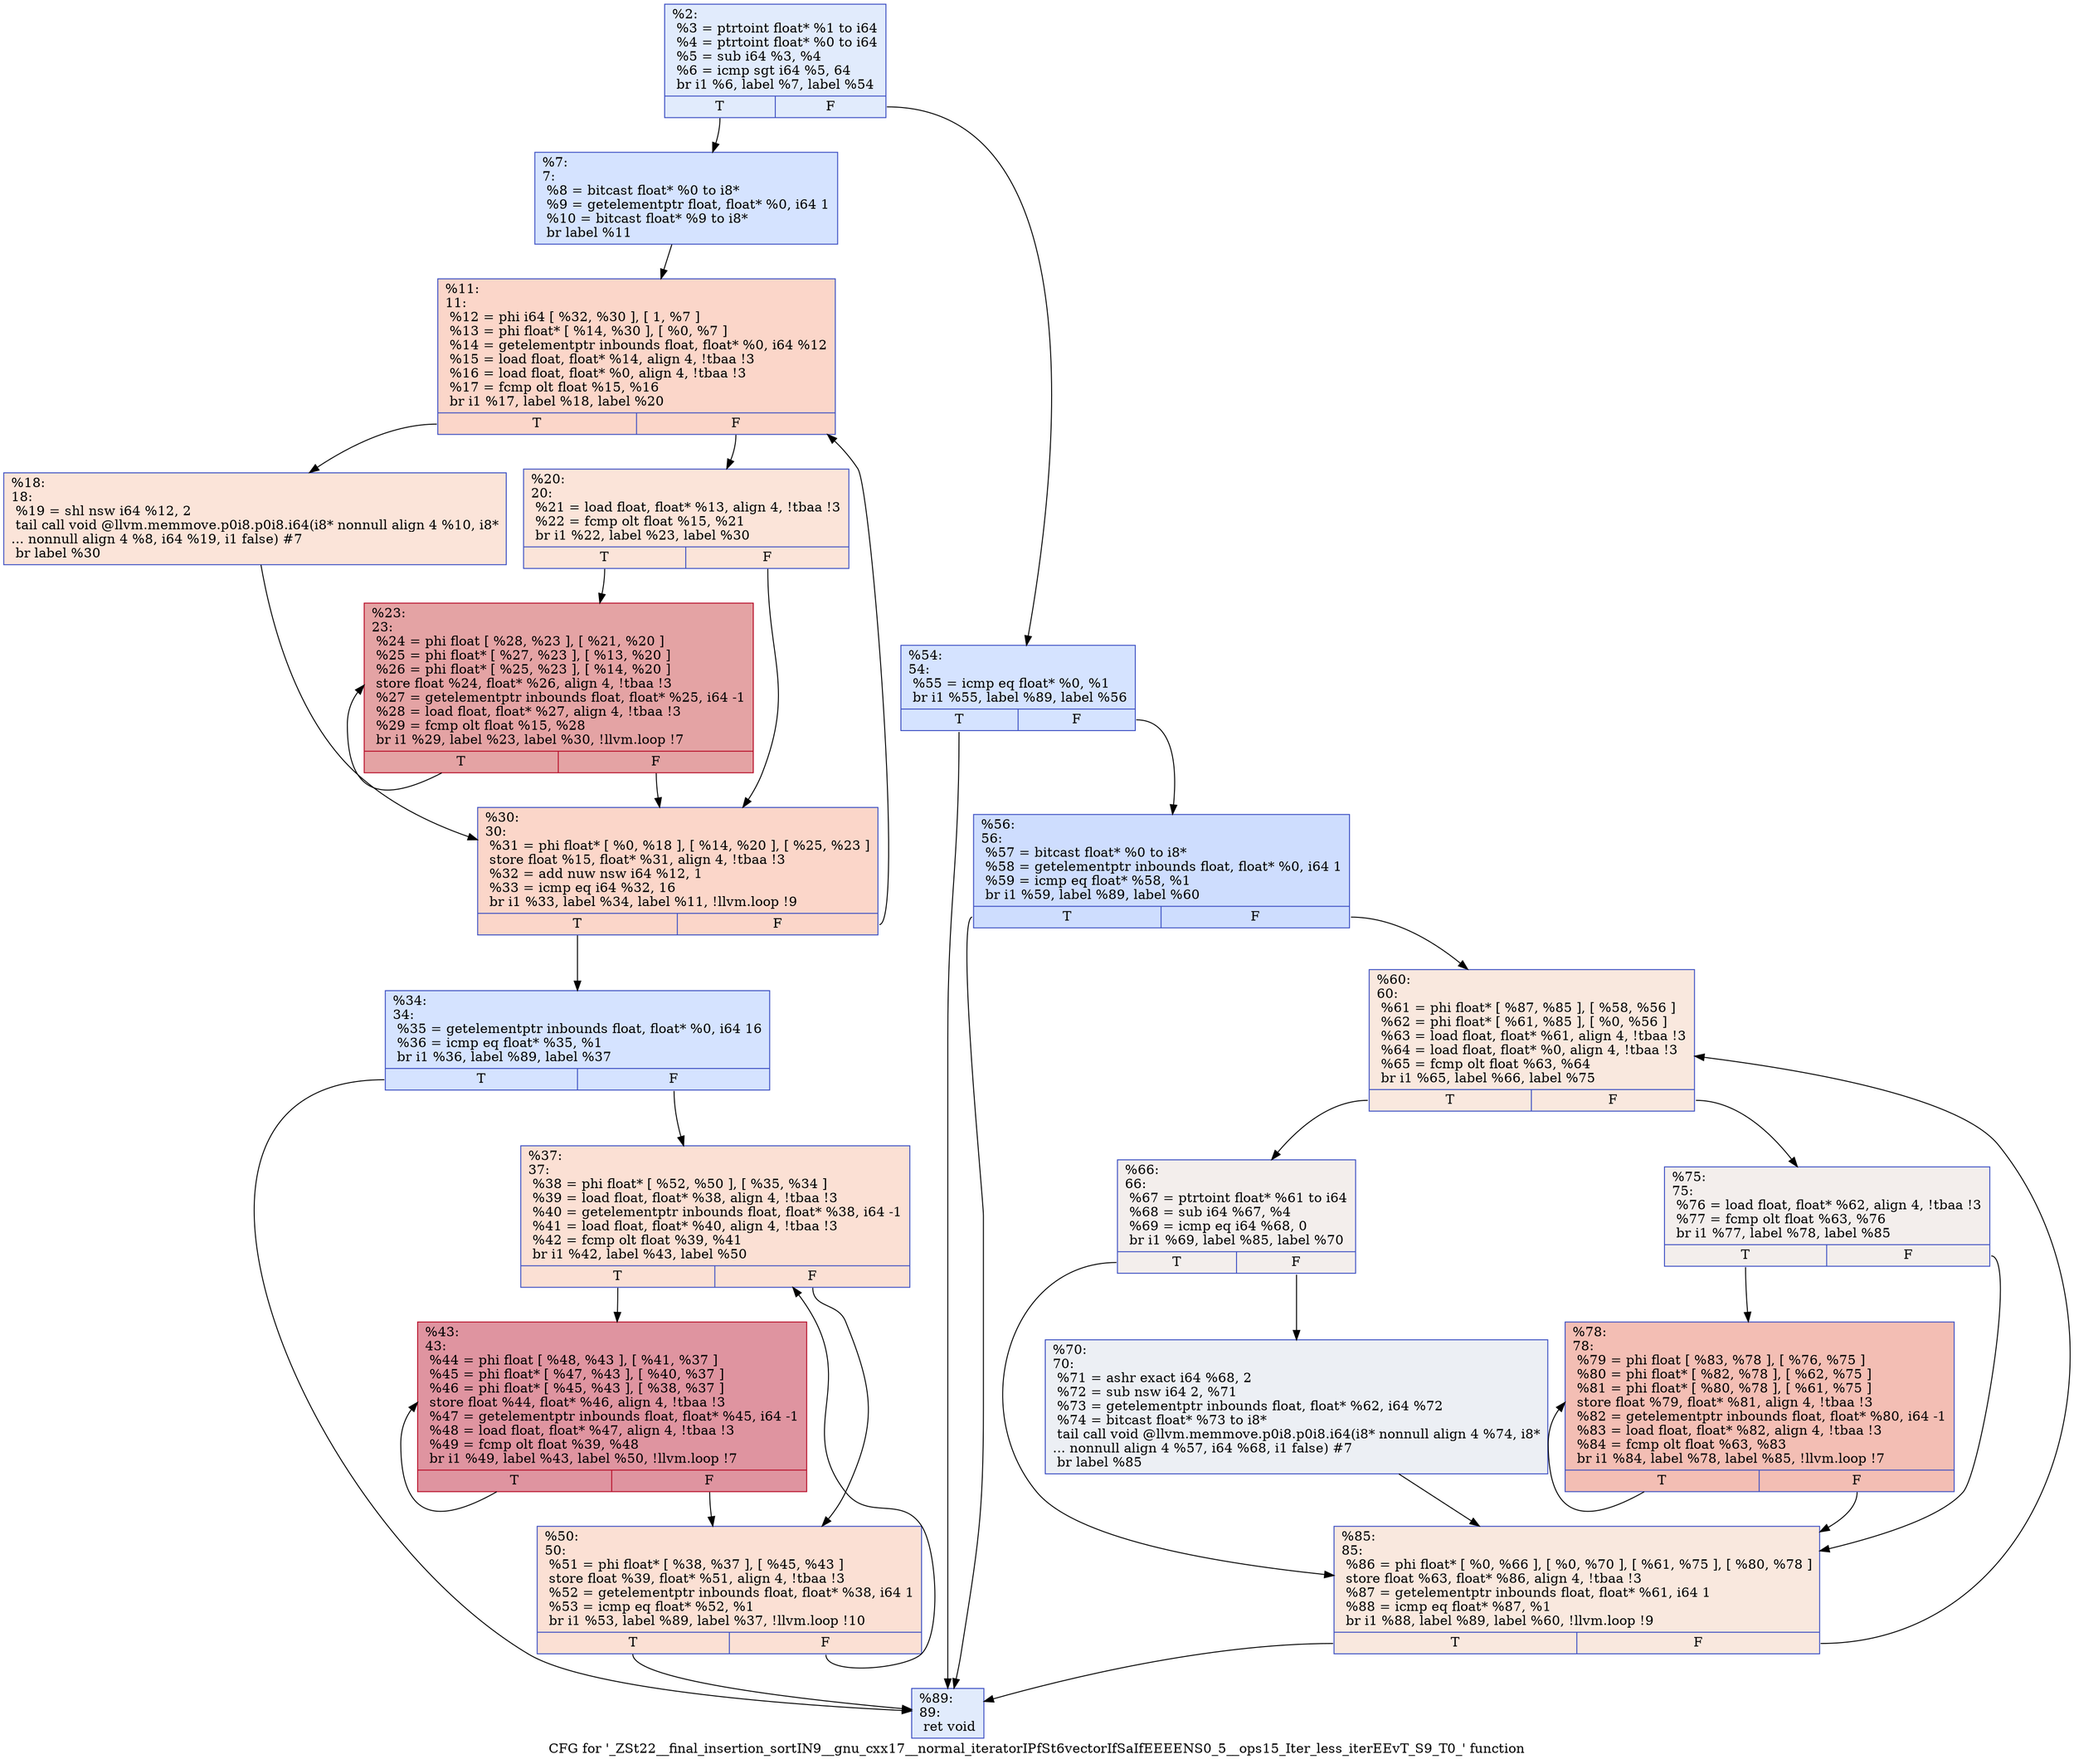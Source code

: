 digraph "CFG for '_ZSt22__final_insertion_sortIN9__gnu_cxx17__normal_iteratorIPfSt6vectorIfSaIfEEEENS0_5__ops15_Iter_less_iterEEvT_S9_T0_' function" {
	label="CFG for '_ZSt22__final_insertion_sortIN9__gnu_cxx17__normal_iteratorIPfSt6vectorIfSaIfEEEENS0_5__ops15_Iter_less_iterEEvT_S9_T0_' function";

	Node0x55a5561e33a0 [shape=record,color="#3d50c3ff", style=filled, fillcolor="#bbd1f870",label="{%2:\l  %3 = ptrtoint float* %1 to i64\l  %4 = ptrtoint float* %0 to i64\l  %5 = sub i64 %3, %4\l  %6 = icmp sgt i64 %5, 64\l  br i1 %6, label %7, label %54\l|{<s0>T|<s1>F}}"];
	Node0x55a5561e33a0:s0 -> Node0x55a5561e35b0;
	Node0x55a5561e33a0:s1 -> Node0x55a5561e3600;
	Node0x55a5561e35b0 [shape=record,color="#3d50c3ff", style=filled, fillcolor="#a1c0ff70",label="{%7:\l7:                                                \l  %8 = bitcast float* %0 to i8*\l  %9 = getelementptr float, float* %0, i64 1\l  %10 = bitcast float* %9 to i8*\l  br label %11\l}"];
	Node0x55a5561e35b0 -> Node0x55a5561e34d0;
	Node0x55a5561e34d0 [shape=record,color="#3d50c3ff", style=filled, fillcolor="#f6a38570",label="{%11:\l11:                                               \l  %12 = phi i64 [ %32, %30 ], [ 1, %7 ]\l  %13 = phi float* [ %14, %30 ], [ %0, %7 ]\l  %14 = getelementptr inbounds float, float* %0, i64 %12\l  %15 = load float, float* %14, align 4, !tbaa !3\l  %16 = load float, float* %0, align 4, !tbaa !3\l  %17 = fcmp olt float %15, %16\l  br i1 %17, label %18, label %20\l|{<s0>T|<s1>F}}"];
	Node0x55a5561e34d0:s0 -> Node0x55a5561e6ff0;
	Node0x55a5561e34d0:s1 -> Node0x55a5561e7040;
	Node0x55a5561e6ff0 [shape=record,color="#3d50c3ff", style=filled, fillcolor="#f5c1a970",label="{%18:\l18:                                               \l  %19 = shl nsw i64 %12, 2\l  tail call void @llvm.memmove.p0i8.p0i8.i64(i8* nonnull align 4 %10, i8*\l... nonnull align 4 %8, i64 %19, i1 false) #7\l  br label %30\l}"];
	Node0x55a5561e6ff0 -> Node0x55a5561e6c40;
	Node0x55a5561e7040 [shape=record,color="#3d50c3ff", style=filled, fillcolor="#f5c1a970",label="{%20:\l20:                                               \l  %21 = load float, float* %13, align 4, !tbaa !3\l  %22 = fcmp olt float %15, %21\l  br i1 %22, label %23, label %30\l|{<s0>T|<s1>F}}"];
	Node0x55a5561e7040:s0 -> Node0x55a5561e74d0;
	Node0x55a5561e7040:s1 -> Node0x55a5561e6c40;
	Node0x55a5561e74d0 [shape=record,color="#b70d28ff", style=filled, fillcolor="#c32e3170",label="{%23:\l23:                                               \l  %24 = phi float [ %28, %23 ], [ %21, %20 ]\l  %25 = phi float* [ %27, %23 ], [ %13, %20 ]\l  %26 = phi float* [ %25, %23 ], [ %14, %20 ]\l  store float %24, float* %26, align 4, !tbaa !3\l  %27 = getelementptr inbounds float, float* %25, i64 -1\l  %28 = load float, float* %27, align 4, !tbaa !3\l  %29 = fcmp olt float %15, %28\l  br i1 %29, label %23, label %30, !llvm.loop !7\l|{<s0>T|<s1>F}}"];
	Node0x55a5561e74d0:s0 -> Node0x55a5561e74d0;
	Node0x55a5561e74d0:s1 -> Node0x55a5561e6c40;
	Node0x55a5561e6c40 [shape=record,color="#3d50c3ff", style=filled, fillcolor="#f6a38570",label="{%30:\l30:                                               \l  %31 = phi float* [ %0, %18 ], [ %14, %20 ], [ %25, %23 ]\l  store float %15, float* %31, align 4, !tbaa !3\l  %32 = add nuw nsw i64 %12, 1\l  %33 = icmp eq i64 %32, 16\l  br i1 %33, label %34, label %11, !llvm.loop !9\l|{<s0>T|<s1>F}}"];
	Node0x55a5561e6c40:s0 -> Node0x55a5561e7cc0;
	Node0x55a5561e6c40:s1 -> Node0x55a5561e34d0;
	Node0x55a5561e7cc0 [shape=record,color="#3d50c3ff", style=filled, fillcolor="#a1c0ff70",label="{%34:\l34:                                               \l  %35 = getelementptr inbounds float, float* %0, i64 16\l  %36 = icmp eq float* %35, %1\l  br i1 %36, label %89, label %37\l|{<s0>T|<s1>F}}"];
	Node0x55a5561e7cc0:s0 -> Node0x55a5561e7f50;
	Node0x55a5561e7cc0:s1 -> Node0x55a5561e7fa0;
	Node0x55a5561e7fa0 [shape=record,color="#3d50c3ff", style=filled, fillcolor="#f7b99e70",label="{%37:\l37:                                               \l  %38 = phi float* [ %52, %50 ], [ %35, %34 ]\l  %39 = load float, float* %38, align 4, !tbaa !3\l  %40 = getelementptr inbounds float, float* %38, i64 -1\l  %41 = load float, float* %40, align 4, !tbaa !3\l  %42 = fcmp olt float %39, %41\l  br i1 %42, label %43, label %50\l|{<s0>T|<s1>F}}"];
	Node0x55a5561e7fa0:s0 -> Node0x55a5561e0050;
	Node0x55a5561e7fa0:s1 -> Node0x55a5561e80e0;
	Node0x55a5561e0050 [shape=record,color="#b70d28ff", style=filled, fillcolor="#b70d2870",label="{%43:\l43:                                               \l  %44 = phi float [ %48, %43 ], [ %41, %37 ]\l  %45 = phi float* [ %47, %43 ], [ %40, %37 ]\l  %46 = phi float* [ %45, %43 ], [ %38, %37 ]\l  store float %44, float* %46, align 4, !tbaa !3\l  %47 = getelementptr inbounds float, float* %45, i64 -1\l  %48 = load float, float* %47, align 4, !tbaa !3\l  %49 = fcmp olt float %39, %48\l  br i1 %49, label %43, label %50, !llvm.loop !7\l|{<s0>T|<s1>F}}"];
	Node0x55a5561e0050:s0 -> Node0x55a5561e0050;
	Node0x55a5561e0050:s1 -> Node0x55a5561e80e0;
	Node0x55a5561e80e0 [shape=record,color="#3d50c3ff", style=filled, fillcolor="#f7b99e70",label="{%50:\l50:                                               \l  %51 = phi float* [ %38, %37 ], [ %45, %43 ]\l  store float %39, float* %51, align 4, !tbaa !3\l  %52 = getelementptr inbounds float, float* %38, i64 1\l  %53 = icmp eq float* %52, %1\l  br i1 %53, label %89, label %37, !llvm.loop !10\l|{<s0>T|<s1>F}}"];
	Node0x55a5561e80e0:s0 -> Node0x55a5561e7f50;
	Node0x55a5561e80e0:s1 -> Node0x55a5561e7fa0;
	Node0x55a5561e3600 [shape=record,color="#3d50c3ff", style=filled, fillcolor="#a1c0ff70",label="{%54:\l54:                                               \l  %55 = icmp eq float* %0, %1\l  br i1 %55, label %89, label %56\l|{<s0>T|<s1>F}}"];
	Node0x55a5561e3600:s0 -> Node0x55a5561e7f50;
	Node0x55a5561e3600:s1 -> Node0x55a5561e1120;
	Node0x55a5561e1120 [shape=record,color="#3d50c3ff", style=filled, fillcolor="#8fb1fe70",label="{%56:\l56:                                               \l  %57 = bitcast float* %0 to i8*\l  %58 = getelementptr inbounds float, float* %0, i64 1\l  %59 = icmp eq float* %58, %1\l  br i1 %59, label %89, label %60\l|{<s0>T|<s1>F}}"];
	Node0x55a5561e1120:s0 -> Node0x55a5561e7f50;
	Node0x55a5561e1120:s1 -> Node0x55a5561eabb0;
	Node0x55a5561eabb0 [shape=record,color="#3d50c3ff", style=filled, fillcolor="#f2cab570",label="{%60:\l60:                                               \l  %61 = phi float* [ %87, %85 ], [ %58, %56 ]\l  %62 = phi float* [ %61, %85 ], [ %0, %56 ]\l  %63 = load float, float* %61, align 4, !tbaa !3\l  %64 = load float, float* %0, align 4, !tbaa !3\l  %65 = fcmp olt float %63, %64\l  br i1 %65, label %66, label %75\l|{<s0>T|<s1>F}}"];
	Node0x55a5561eabb0:s0 -> Node0x55a5561eb3e0;
	Node0x55a5561eabb0:s1 -> Node0x55a5561eb430;
	Node0x55a5561eb3e0 [shape=record,color="#3d50c3ff", style=filled, fillcolor="#e3d9d370",label="{%66:\l66:                                               \l  %67 = ptrtoint float* %61 to i64\l  %68 = sub i64 %67, %4\l  %69 = icmp eq i64 %68, 0\l  br i1 %69, label %85, label %70\l|{<s0>T|<s1>F}}"];
	Node0x55a5561eb3e0:s0 -> Node0x55a5561eacb0;
	Node0x55a5561eb3e0:s1 -> Node0x55a5561eb700;
	Node0x55a5561eb700 [shape=record,color="#3d50c3ff", style=filled, fillcolor="#d4dbe670",label="{%70:\l70:                                               \l  %71 = ashr exact i64 %68, 2\l  %72 = sub nsw i64 2, %71\l  %73 = getelementptr inbounds float, float* %62, i64 %72\l  %74 = bitcast float* %73 to i8*\l  tail call void @llvm.memmove.p0i8.p0i8.i64(i8* nonnull align 4 %74, i8*\l... nonnull align 4 %57, i64 %68, i1 false) #7\l  br label %85\l}"];
	Node0x55a5561eb700 -> Node0x55a5561eacb0;
	Node0x55a5561eb430 [shape=record,color="#3d50c3ff", style=filled, fillcolor="#e3d9d370",label="{%75:\l75:                                               \l  %76 = load float, float* %62, align 4, !tbaa !3\l  %77 = fcmp olt float %63, %76\l  br i1 %77, label %78, label %85\l|{<s0>T|<s1>F}}"];
	Node0x55a5561eb430:s0 -> Node0x55a5561ebd50;
	Node0x55a5561eb430:s1 -> Node0x55a5561eacb0;
	Node0x55a5561ebd50 [shape=record,color="#3d50c3ff", style=filled, fillcolor="#e36c5570",label="{%78:\l78:                                               \l  %79 = phi float [ %83, %78 ], [ %76, %75 ]\l  %80 = phi float* [ %82, %78 ], [ %62, %75 ]\l  %81 = phi float* [ %80, %78 ], [ %61, %75 ]\l  store float %79, float* %81, align 4, !tbaa !3\l  %82 = getelementptr inbounds float, float* %80, i64 -1\l  %83 = load float, float* %82, align 4, !tbaa !3\l  %84 = fcmp olt float %63, %83\l  br i1 %84, label %78, label %85, !llvm.loop !7\l|{<s0>T|<s1>F}}"];
	Node0x55a5561ebd50:s0 -> Node0x55a5561ebd50;
	Node0x55a5561ebd50:s1 -> Node0x55a5561eacb0;
	Node0x55a5561eacb0 [shape=record,color="#3d50c3ff", style=filled, fillcolor="#f2cab570",label="{%85:\l85:                                               \l  %86 = phi float* [ %0, %66 ], [ %0, %70 ], [ %61, %75 ], [ %80, %78 ]\l  store float %63, float* %86, align 4, !tbaa !3\l  %87 = getelementptr inbounds float, float* %61, i64 1\l  %88 = icmp eq float* %87, %1\l  br i1 %88, label %89, label %60, !llvm.loop !9\l|{<s0>T|<s1>F}}"];
	Node0x55a5561eacb0:s0 -> Node0x55a5561e7f50;
	Node0x55a5561eacb0:s1 -> Node0x55a5561eabb0;
	Node0x55a5561e7f50 [shape=record,color="#3d50c3ff", style=filled, fillcolor="#bbd1f870",label="{%89:\l89:                                               \l  ret void\l}"];
}
